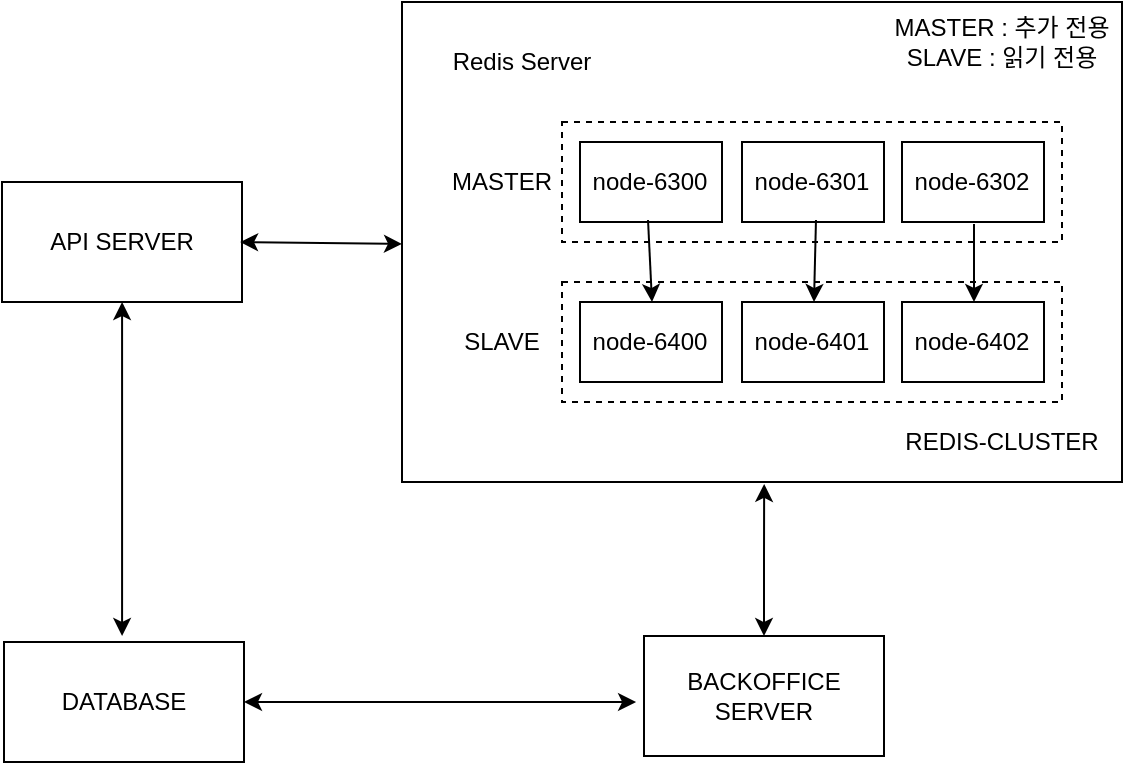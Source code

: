 <mxfile version="13.4.2" type="github">
  <diagram id="86bgMBfBINCYRn9DVZoG" name="Page-1">
    <mxGraphModel dx="1426" dy="754" grid="1" gridSize="10" guides="1" tooltips="1" connect="1" arrows="1" fold="1" page="1" pageScale="1" pageWidth="827" pageHeight="1169" math="0" shadow="0">
      <root>
        <mxCell id="0" />
        <mxCell id="1" parent="0" />
        <mxCell id="j66bdn4XvSr3jNr04f_p-7" value="" style="verticalLabelPosition=bottom;verticalAlign=top;html=1;shape=mxgraph.basic.rect;fillColor2=none;strokeWidth=1;size=20;indent=5;horizontal=1;" vertex="1" parent="1">
          <mxGeometry x="280" y="160" width="360" height="240" as="geometry" />
        </mxCell>
        <mxCell id="j66bdn4XvSr3jNr04f_p-19" value="" style="rounded=0;whiteSpace=wrap;html=1;dashed=1;" vertex="1" parent="1">
          <mxGeometry x="360" y="220" width="250" height="60" as="geometry" />
        </mxCell>
        <mxCell id="j66bdn4XvSr3jNr04f_p-36" style="edgeStyle=orthogonalEdgeStyle;rounded=0;orthogonalLoop=1;jettySize=auto;html=1;entryX=0.492;entryY=-0.05;entryDx=0;entryDy=0;entryPerimeter=0;startArrow=classic;startFill=1;" edge="1" parent="1" source="j66bdn4XvSr3jNr04f_p-1" target="j66bdn4XvSr3jNr04f_p-34">
          <mxGeometry relative="1" as="geometry" />
        </mxCell>
        <mxCell id="j66bdn4XvSr3jNr04f_p-1" value="" style="verticalLabelPosition=bottom;verticalAlign=top;html=1;shape=mxgraph.basic.rect;fillColor2=none;strokeWidth=1;size=20;indent=5;horizontal=1;" vertex="1" parent="1">
          <mxGeometry x="80" y="250" width="120" height="60" as="geometry" />
        </mxCell>
        <mxCell id="j66bdn4XvSr3jNr04f_p-4" value="API SERVER" style="text;html=1;strokeColor=none;fillColor=none;align=center;verticalAlign=middle;whiteSpace=wrap;rounded=0;" vertex="1" parent="1">
          <mxGeometry x="90" y="270" width="100" height="20" as="geometry" />
        </mxCell>
        <mxCell id="j66bdn4XvSr3jNr04f_p-8" value="Redis Server" style="text;html=1;strokeColor=none;fillColor=none;align=center;verticalAlign=middle;whiteSpace=wrap;rounded=0;" vertex="1" parent="1">
          <mxGeometry x="290" y="180" width="100" height="20" as="geometry" />
        </mxCell>
        <mxCell id="j66bdn4XvSr3jNr04f_p-10" value="MASTER" style="text;html=1;strokeColor=none;fillColor=none;align=center;verticalAlign=middle;whiteSpace=wrap;rounded=0;" vertex="1" parent="1">
          <mxGeometry x="280" y="240" width="100" height="20" as="geometry" />
        </mxCell>
        <mxCell id="j66bdn4XvSr3jNr04f_p-11" value="" style="verticalLabelPosition=bottom;verticalAlign=top;html=1;shape=mxgraph.basic.rect;fillColor2=none;strokeWidth=1;size=20;indent=5;horizontal=1;" vertex="1" parent="1">
          <mxGeometry x="369" y="230" width="71" height="40" as="geometry" />
        </mxCell>
        <mxCell id="j66bdn4XvSr3jNr04f_p-12" value="node-6300" style="text;html=1;strokeColor=none;fillColor=none;align=center;verticalAlign=middle;whiteSpace=wrap;rounded=0;" vertex="1" parent="1">
          <mxGeometry x="371" y="240" width="66" height="20" as="geometry" />
        </mxCell>
        <mxCell id="j66bdn4XvSr3jNr04f_p-15" value="" style="verticalLabelPosition=bottom;verticalAlign=top;html=1;shape=mxgraph.basic.rect;fillColor2=none;strokeWidth=1;size=20;indent=5;horizontal=1;" vertex="1" parent="1">
          <mxGeometry x="450" y="230" width="71" height="40" as="geometry" />
        </mxCell>
        <mxCell id="j66bdn4XvSr3jNr04f_p-16" value="node-6301" style="text;html=1;strokeColor=none;fillColor=none;align=center;verticalAlign=middle;whiteSpace=wrap;rounded=0;" vertex="1" parent="1">
          <mxGeometry x="452" y="240" width="66" height="20" as="geometry" />
        </mxCell>
        <mxCell id="j66bdn4XvSr3jNr04f_p-17" value="" style="verticalLabelPosition=bottom;verticalAlign=top;html=1;shape=mxgraph.basic.rect;fillColor2=none;strokeWidth=1;size=20;indent=5;horizontal=1;" vertex="1" parent="1">
          <mxGeometry x="530" y="230" width="71" height="40" as="geometry" />
        </mxCell>
        <mxCell id="j66bdn4XvSr3jNr04f_p-18" value="node-6302" style="text;html=1;strokeColor=none;fillColor=none;align=center;verticalAlign=middle;whiteSpace=wrap;rounded=0;" vertex="1" parent="1">
          <mxGeometry x="532" y="240" width="66" height="20" as="geometry" />
        </mxCell>
        <mxCell id="j66bdn4XvSr3jNr04f_p-20" value="" style="rounded=0;whiteSpace=wrap;html=1;dashed=1;" vertex="1" parent="1">
          <mxGeometry x="360" y="300" width="250" height="60" as="geometry" />
        </mxCell>
        <mxCell id="j66bdn4XvSr3jNr04f_p-21" value="SLAVE&lt;span style=&quot;color: rgba(0 , 0 , 0 , 0) ; font-family: monospace ; font-size: 0px&quot;&gt;%3CmxGraphModel%3E%3Croot%3E%3CmxCell%20id%3D%220%22%2F%3E%3CmxCell%20id%3D%221%22%20parent%3D%220%22%2F%3E%3CmxCell%20id%3D%222%22%20value%3D%22%22%20style%3D%22endArrow%3Dclassic%3Bhtml%3D1%3BexitX%3D0.521%3BexitY%3D0.975%3BexitDx%3D0%3BexitDy%3D0%3BexitPerimeter%3D0%3BentryX%3D0.507%3BentryY%3D-0.1%3BentryDx%3D0%3BentryDy%3D0%3BentryPerimeter%3D0%3B%22%20edge%3D%221%22%20parent%3D%221%22%3E%3CmxGeometry%20width%3D%2250%22%20height%3D%2250%22%20relative%3D%221%22%20as%3D%22geometry%22%3E%3CmxPoint%20x%3D%22486.991%22%20y%3D%22269%22%20as%3D%22sourcePoint%22%2F%3E%3CmxPoint%20x%3D%22485.997%22%20y%3D%22306%22%20as%3D%22targetPoint%22%2F%3E%3C%2FmxGeometry%3E%3C%2FmxCell%3E%3C%2Froot%3E%3C%2FmxGraphModel%3E&lt;/span&gt;" style="text;html=1;strokeColor=none;fillColor=none;align=center;verticalAlign=middle;whiteSpace=wrap;rounded=0;" vertex="1" parent="1">
          <mxGeometry x="280" y="320" width="100" height="20" as="geometry" />
        </mxCell>
        <mxCell id="j66bdn4XvSr3jNr04f_p-22" value="" style="verticalLabelPosition=bottom;verticalAlign=top;html=1;shape=mxgraph.basic.rect;fillColor2=none;strokeWidth=1;size=20;indent=5;horizontal=1;" vertex="1" parent="1">
          <mxGeometry x="369" y="310" width="71" height="40" as="geometry" />
        </mxCell>
        <mxCell id="j66bdn4XvSr3jNr04f_p-23" value="node-6400" style="text;html=1;strokeColor=none;fillColor=none;align=center;verticalAlign=middle;whiteSpace=wrap;rounded=0;" vertex="1" parent="1">
          <mxGeometry x="371" y="320" width="66" height="20" as="geometry" />
        </mxCell>
        <mxCell id="j66bdn4XvSr3jNr04f_p-24" value="" style="verticalLabelPosition=bottom;verticalAlign=top;html=1;shape=mxgraph.basic.rect;fillColor2=none;strokeWidth=1;size=20;indent=5;horizontal=1;" vertex="1" parent="1">
          <mxGeometry x="450" y="310" width="71" height="40" as="geometry" />
        </mxCell>
        <mxCell id="j66bdn4XvSr3jNr04f_p-25" value="node-6401" style="text;html=1;strokeColor=none;fillColor=none;align=center;verticalAlign=middle;whiteSpace=wrap;rounded=0;" vertex="1" parent="1">
          <mxGeometry x="452" y="320" width="66" height="20" as="geometry" />
        </mxCell>
        <mxCell id="j66bdn4XvSr3jNr04f_p-26" value="" style="verticalLabelPosition=bottom;verticalAlign=top;html=1;shape=mxgraph.basic.rect;fillColor2=none;strokeWidth=1;size=20;indent=5;horizontal=1;" vertex="1" parent="1">
          <mxGeometry x="530" y="310" width="71" height="40" as="geometry" />
        </mxCell>
        <mxCell id="j66bdn4XvSr3jNr04f_p-27" value="node-6402" style="text;html=1;strokeColor=none;fillColor=none;align=center;verticalAlign=middle;whiteSpace=wrap;rounded=0;" vertex="1" parent="1">
          <mxGeometry x="532" y="320" width="66" height="20" as="geometry" />
        </mxCell>
        <mxCell id="j66bdn4XvSr3jNr04f_p-28" value="" style="endArrow=classic;html=1;exitX=0.479;exitY=0.975;exitDx=0;exitDy=0;exitPerimeter=0;entryX=0.507;entryY=0;entryDx=0;entryDy=0;entryPerimeter=0;" edge="1" parent="1" source="j66bdn4XvSr3jNr04f_p-11" target="j66bdn4XvSr3jNr04f_p-22">
          <mxGeometry width="50" height="50" relative="1" as="geometry">
            <mxPoint x="390" y="410" as="sourcePoint" />
            <mxPoint x="404" y="307" as="targetPoint" />
          </mxGeometry>
        </mxCell>
        <mxCell id="j66bdn4XvSr3jNr04f_p-29" value="" style="endArrow=classic;html=1;exitX=0.521;exitY=0.975;exitDx=0;exitDy=0;exitPerimeter=0;entryX=0.507;entryY=0;entryDx=0;entryDy=0;entryPerimeter=0;" edge="1" parent="1" source="j66bdn4XvSr3jNr04f_p-15" target="j66bdn4XvSr3jNr04f_p-24">
          <mxGeometry width="50" height="50" relative="1" as="geometry">
            <mxPoint x="413.009" y="279" as="sourcePoint" />
            <mxPoint x="413.009" y="318" as="targetPoint" />
          </mxGeometry>
        </mxCell>
        <mxCell id="j66bdn4XvSr3jNr04f_p-30" value="" style="endArrow=classic;html=1;exitX=0.507;exitY=1.025;exitDx=0;exitDy=0;exitPerimeter=0;entryX=0.507;entryY=0;entryDx=0;entryDy=0;entryPerimeter=0;" edge="1" parent="1" source="j66bdn4XvSr3jNr04f_p-17" target="j66bdn4XvSr3jNr04f_p-26">
          <mxGeometry width="50" height="50" relative="1" as="geometry">
            <mxPoint x="496.991" y="279" as="sourcePoint" />
            <mxPoint x="565" y="306" as="targetPoint" />
          </mxGeometry>
        </mxCell>
        <mxCell id="j66bdn4XvSr3jNr04f_p-31" value="REDIS-CLUSTER" style="text;html=1;strokeColor=none;fillColor=none;align=center;verticalAlign=middle;whiteSpace=wrap;rounded=0;" vertex="1" parent="1">
          <mxGeometry x="520" y="370" width="120" height="20" as="geometry" />
        </mxCell>
        <mxCell id="j66bdn4XvSr3jNr04f_p-32" value="" style="endArrow=classic;startArrow=classic;html=1;exitX=0.992;exitY=0.5;exitDx=0;exitDy=0;exitPerimeter=0;entryX=0;entryY=0.504;entryDx=0;entryDy=0;entryPerimeter=0;" edge="1" parent="1" source="j66bdn4XvSr3jNr04f_p-1" target="j66bdn4XvSr3jNr04f_p-7">
          <mxGeometry width="50" height="50" relative="1" as="geometry">
            <mxPoint x="390" y="410" as="sourcePoint" />
            <mxPoint x="278" y="287" as="targetPoint" />
          </mxGeometry>
        </mxCell>
        <mxCell id="j66bdn4XvSr3jNr04f_p-33" value="MASTER : 추가 전용&lt;br&gt;SLAVE : 읽기 전용" style="text;html=1;strokeColor=none;fillColor=none;align=center;verticalAlign=middle;whiteSpace=wrap;rounded=0;dashed=1;" vertex="1" parent="1">
          <mxGeometry x="520" y="160" width="120" height="40" as="geometry" />
        </mxCell>
        <mxCell id="j66bdn4XvSr3jNr04f_p-39" style="edgeStyle=orthogonalEdgeStyle;rounded=0;orthogonalLoop=1;jettySize=auto;html=1;entryX=-0.033;entryY=0.55;entryDx=0;entryDy=0;entryPerimeter=0;startArrow=classic;startFill=1;" edge="1" parent="1" source="j66bdn4XvSr3jNr04f_p-34" target="j66bdn4XvSr3jNr04f_p-37">
          <mxGeometry relative="1" as="geometry" />
        </mxCell>
        <mxCell id="j66bdn4XvSr3jNr04f_p-34" value="" style="verticalLabelPosition=bottom;verticalAlign=top;html=1;shape=mxgraph.basic.rect;fillColor2=none;strokeWidth=1;size=20;indent=5;horizontal=1;" vertex="1" parent="1">
          <mxGeometry x="81" y="480" width="120" height="60" as="geometry" />
        </mxCell>
        <mxCell id="j66bdn4XvSr3jNr04f_p-35" value="DATABASE" style="text;html=1;strokeColor=none;fillColor=none;align=center;verticalAlign=middle;whiteSpace=wrap;rounded=0;" vertex="1" parent="1">
          <mxGeometry x="91" y="500" width="100" height="20" as="geometry" />
        </mxCell>
        <mxCell id="j66bdn4XvSr3jNr04f_p-40" style="edgeStyle=orthogonalEdgeStyle;rounded=0;orthogonalLoop=1;jettySize=auto;html=1;entryX=0.503;entryY=1.004;entryDx=0;entryDy=0;entryPerimeter=0;startArrow=classic;startFill=1;" edge="1" parent="1" source="j66bdn4XvSr3jNr04f_p-37" target="j66bdn4XvSr3jNr04f_p-7">
          <mxGeometry relative="1" as="geometry" />
        </mxCell>
        <mxCell id="j66bdn4XvSr3jNr04f_p-37" value="" style="verticalLabelPosition=bottom;verticalAlign=top;html=1;shape=mxgraph.basic.rect;fillColor2=none;strokeWidth=1;size=20;indent=5;horizontal=1;" vertex="1" parent="1">
          <mxGeometry x="401" y="477" width="120" height="60" as="geometry" />
        </mxCell>
        <mxCell id="j66bdn4XvSr3jNr04f_p-38" value="BACKOFFICE&lt;br&gt;SERVER" style="text;html=1;strokeColor=none;fillColor=none;align=center;verticalAlign=middle;whiteSpace=wrap;rounded=0;" vertex="1" parent="1">
          <mxGeometry x="411" y="497" width="100" height="20" as="geometry" />
        </mxCell>
      </root>
    </mxGraphModel>
  </diagram>
</mxfile>
